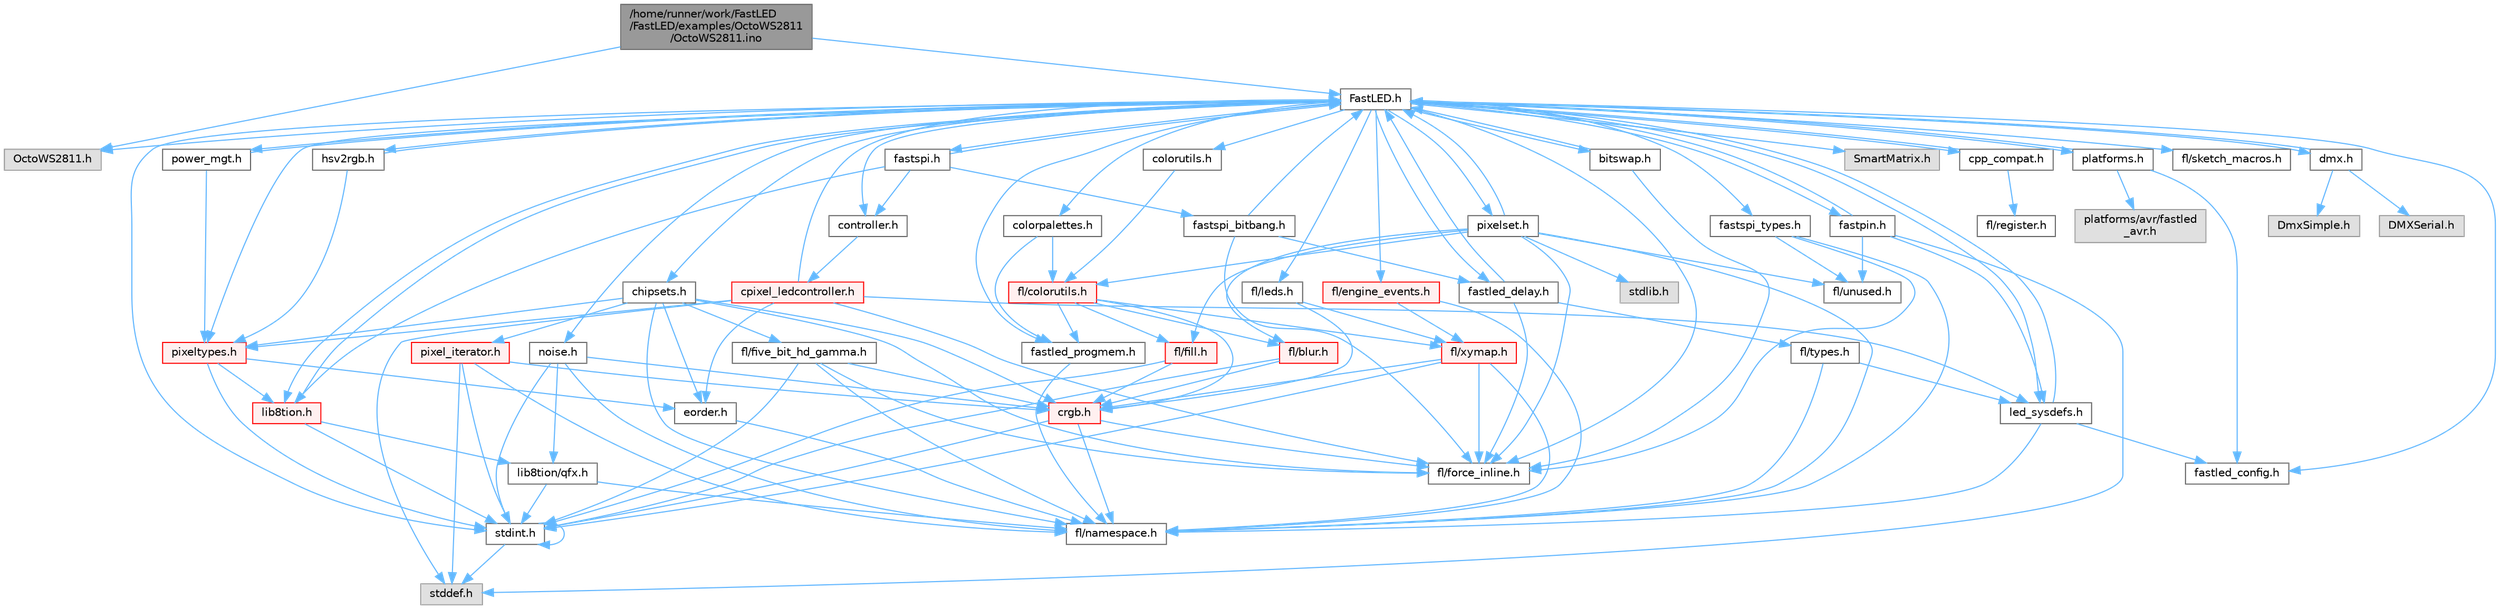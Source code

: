 digraph "/home/runner/work/FastLED/FastLED/examples/OctoWS2811/OctoWS2811.ino"
{
 // INTERACTIVE_SVG=YES
 // LATEX_PDF_SIZE
  bgcolor="transparent";
  edge [fontname=Helvetica,fontsize=10,labelfontname=Helvetica,labelfontsize=10];
  node [fontname=Helvetica,fontsize=10,shape=box,height=0.2,width=0.4];
  Node1 [id="Node000001",label="/home/runner/work/FastLED\l/FastLED/examples/OctoWS2811\l/OctoWS2811.ino",height=0.2,width=0.4,color="gray40", fillcolor="grey60", style="filled", fontcolor="black",tooltip=" "];
  Node1 -> Node2 [id="edge1_Node000001_Node000002",color="steelblue1",style="solid",tooltip=" "];
  Node2 [id="Node000002",label="OctoWS2811.h",height=0.2,width=0.4,color="grey60", fillcolor="#E0E0E0", style="filled",tooltip=" "];
  Node1 -> Node3 [id="edge2_Node000001_Node000003",color="steelblue1",style="solid",tooltip=" "];
  Node3 [id="Node000003",label="FastLED.h",height=0.2,width=0.4,color="grey40", fillcolor="white", style="filled",URL="$db/d97/_fast_l_e_d_8h.html",tooltip="central include file for FastLED, defines the CFastLED class/object"];
  Node3 -> Node4 [id="edge3_Node000003_Node000004",color="steelblue1",style="solid",tooltip=" "];
  Node4 [id="Node000004",label="stdint.h",height=0.2,width=0.4,color="grey40", fillcolor="white", style="filled",URL="$df/dd8/stdint_8h.html",tooltip=" "];
  Node4 -> Node5 [id="edge4_Node000004_Node000005",color="steelblue1",style="solid",tooltip=" "];
  Node5 [id="Node000005",label="stddef.h",height=0.2,width=0.4,color="grey60", fillcolor="#E0E0E0", style="filled",tooltip=" "];
  Node4 -> Node4 [id="edge5_Node000004_Node000004",color="steelblue1",style="solid",tooltip=" "];
  Node3 -> Node6 [id="edge6_Node000003_Node000006",color="steelblue1",style="solid",tooltip=" "];
  Node6 [id="Node000006",label="SmartMatrix.h",height=0.2,width=0.4,color="grey60", fillcolor="#E0E0E0", style="filled",tooltip=" "];
  Node3 -> Node2 [id="edge7_Node000003_Node000002",color="steelblue1",style="solid",tooltip=" "];
  Node3 -> Node7 [id="edge8_Node000003_Node000007",color="steelblue1",style="solid",tooltip=" "];
  Node7 [id="Node000007",label="fl/force_inline.h",height=0.2,width=0.4,color="grey40", fillcolor="white", style="filled",URL="$d4/d64/force__inline_8h.html",tooltip=" "];
  Node3 -> Node8 [id="edge9_Node000003_Node000008",color="steelblue1",style="solid",tooltip=" "];
  Node8 [id="Node000008",label="cpp_compat.h",height=0.2,width=0.4,color="grey40", fillcolor="white", style="filled",URL="$d9/d13/cpp__compat_8h.html",tooltip="Compatibility functions based on C++ version."];
  Node8 -> Node3 [id="edge10_Node000008_Node000003",color="steelblue1",style="solid",tooltip=" "];
  Node8 -> Node9 [id="edge11_Node000008_Node000009",color="steelblue1",style="solid",tooltip=" "];
  Node9 [id="Node000009",label="fl/register.h",height=0.2,width=0.4,color="grey40", fillcolor="white", style="filled",URL="$df/d80/register_8h.html",tooltip=" "];
  Node3 -> Node10 [id="edge12_Node000003_Node000010",color="steelblue1",style="solid",tooltip=" "];
  Node10 [id="Node000010",label="fastled_config.h",height=0.2,width=0.4,color="grey40", fillcolor="white", style="filled",URL="$d5/d11/fastled__config_8h.html",tooltip="Contains definitions that can be used to configure FastLED at compile time."];
  Node3 -> Node11 [id="edge13_Node000003_Node000011",color="steelblue1",style="solid",tooltip=" "];
  Node11 [id="Node000011",label="led_sysdefs.h",height=0.2,width=0.4,color="grey40", fillcolor="white", style="filled",URL="$d9/d3e/led__sysdefs_8h.html",tooltip="Determines which platform system definitions to include."];
  Node11 -> Node3 [id="edge14_Node000011_Node000003",color="steelblue1",style="solid",tooltip=" "];
  Node11 -> Node10 [id="edge15_Node000011_Node000010",color="steelblue1",style="solid",tooltip=" "];
  Node11 -> Node12 [id="edge16_Node000011_Node000012",color="steelblue1",style="solid",tooltip=" "];
  Node12 [id="Node000012",label="fl/namespace.h",height=0.2,width=0.4,color="grey40", fillcolor="white", style="filled",URL="$df/d2a/namespace_8h.html",tooltip="Implements the FastLED namespace macros."];
  Node3 -> Node13 [id="edge17_Node000003_Node000013",color="steelblue1",style="solid",tooltip=" "];
  Node13 [id="Node000013",label="fastled_delay.h",height=0.2,width=0.4,color="grey40", fillcolor="white", style="filled",URL="$d0/da8/fastled__delay_8h.html",tooltip="Utility functions and classes for managing delay cycles."];
  Node13 -> Node3 [id="edge18_Node000013_Node000003",color="steelblue1",style="solid",tooltip=" "];
  Node13 -> Node14 [id="edge19_Node000013_Node000014",color="steelblue1",style="solid",tooltip=" "];
  Node14 [id="Node000014",label="fl/types.h",height=0.2,width=0.4,color="grey40", fillcolor="white", style="filled",URL="$d7/da1/fl_2types_8h.html",tooltip=" "];
  Node14 -> Node12 [id="edge20_Node000014_Node000012",color="steelblue1",style="solid",tooltip=" "];
  Node14 -> Node11 [id="edge21_Node000014_Node000011",color="steelblue1",style="solid",tooltip=" "];
  Node13 -> Node7 [id="edge22_Node000013_Node000007",color="steelblue1",style="solid",tooltip=" "];
  Node3 -> Node15 [id="edge23_Node000003_Node000015",color="steelblue1",style="solid",tooltip=" "];
  Node15 [id="Node000015",label="bitswap.h",height=0.2,width=0.4,color="grey40", fillcolor="white", style="filled",URL="$de/ded/bitswap_8h.html",tooltip="Functions for doing a rotation of bits/bytes used by parallel output."];
  Node15 -> Node3 [id="edge24_Node000015_Node000003",color="steelblue1",style="solid",tooltip=" "];
  Node15 -> Node7 [id="edge25_Node000015_Node000007",color="steelblue1",style="solid",tooltip=" "];
  Node3 -> Node16 [id="edge26_Node000003_Node000016",color="steelblue1",style="solid",tooltip=" "];
  Node16 [id="Node000016",label="controller.h",height=0.2,width=0.4,color="grey40", fillcolor="white", style="filled",URL="$d2/dd9/controller_8h.html",tooltip="deprecated: base definitions used by led controllers for writing out led data"];
  Node16 -> Node17 [id="edge27_Node000016_Node000017",color="steelblue1",style="solid",tooltip=" "];
  Node17 [id="Node000017",label="cpixel_ledcontroller.h",height=0.2,width=0.4,color="red", fillcolor="#FFF0F0", style="filled",URL="$d9/d57/cpixel__ledcontroller_8h.html",tooltip="defines the templated version of the CLEDController class"];
  Node17 -> Node5 [id="edge28_Node000017_Node000005",color="steelblue1",style="solid",tooltip=" "];
  Node17 -> Node3 [id="edge29_Node000017_Node000003",color="steelblue1",style="solid",tooltip=" "];
  Node17 -> Node11 [id="edge30_Node000017_Node000011",color="steelblue1",style="solid",tooltip=" "];
  Node17 -> Node18 [id="edge31_Node000017_Node000018",color="steelblue1",style="solid",tooltip=" "];
  Node18 [id="Node000018",label="pixeltypes.h",height=0.2,width=0.4,color="red", fillcolor="#FFF0F0", style="filled",URL="$d2/dba/pixeltypes_8h.html",tooltip="Includes defintions for RGB and HSV pixels."];
  Node18 -> Node4 [id="edge32_Node000018_Node000004",color="steelblue1",style="solid",tooltip=" "];
  Node18 -> Node19 [id="edge33_Node000018_Node000019",color="steelblue1",style="solid",tooltip=" "];
  Node19 [id="Node000019",label="lib8tion.h",height=0.2,width=0.4,color="red", fillcolor="#FFF0F0", style="filled",URL="$df/da5/lib8tion_8h.html",tooltip="Fast, efficient 8-bit math functions specifically designed for high-performance LED programming."];
  Node19 -> Node3 [id="edge34_Node000019_Node000003",color="steelblue1",style="solid",tooltip=" "];
  Node19 -> Node4 [id="edge35_Node000019_Node000004",color="steelblue1",style="solid",tooltip=" "];
  Node19 -> Node22 [id="edge36_Node000019_Node000022",color="steelblue1",style="solid",tooltip=" "];
  Node22 [id="Node000022",label="lib8tion/qfx.h",height=0.2,width=0.4,color="grey40", fillcolor="white", style="filled",URL="$d2/d19/qfx_8h.html",tooltip=" "];
  Node22 -> Node4 [id="edge37_Node000022_Node000004",color="steelblue1",style="solid",tooltip=" "];
  Node22 -> Node12 [id="edge38_Node000022_Node000012",color="steelblue1",style="solid",tooltip=" "];
  Node18 -> Node51 [id="edge39_Node000018_Node000051",color="steelblue1",style="solid",tooltip=" "];
  Node51 [id="Node000051",label="eorder.h",height=0.2,width=0.4,color="grey40", fillcolor="white", style="filled",URL="$db/d07/eorder_8h.html",tooltip="Defines color channel ordering enumerations."];
  Node51 -> Node12 [id="edge40_Node000051_Node000012",color="steelblue1",style="solid",tooltip=" "];
  Node17 -> Node51 [id="edge41_Node000017_Node000051",color="steelblue1",style="solid",tooltip=" "];
  Node17 -> Node7 [id="edge42_Node000017_Node000007",color="steelblue1",style="solid",tooltip=" "];
  Node3 -> Node70 [id="edge43_Node000003_Node000070",color="steelblue1",style="solid",tooltip=" "];
  Node70 [id="Node000070",label="fastpin.h",height=0.2,width=0.4,color="grey40", fillcolor="white", style="filled",URL="$db/d65/fastpin_8h.html",tooltip="Class base definitions for defining fast pin access."];
  Node70 -> Node3 [id="edge44_Node000070_Node000003",color="steelblue1",style="solid",tooltip=" "];
  Node70 -> Node11 [id="edge45_Node000070_Node000011",color="steelblue1",style="solid",tooltip=" "];
  Node70 -> Node5 [id="edge46_Node000070_Node000005",color="steelblue1",style="solid",tooltip=" "];
  Node70 -> Node37 [id="edge47_Node000070_Node000037",color="steelblue1",style="solid",tooltip=" "];
  Node37 [id="Node000037",label="fl/unused.h",height=0.2,width=0.4,color="grey40", fillcolor="white", style="filled",URL="$d8/d4b/unused_8h.html",tooltip=" "];
  Node3 -> Node71 [id="edge48_Node000003_Node000071",color="steelblue1",style="solid",tooltip=" "];
  Node71 [id="Node000071",label="fastspi_types.h",height=0.2,width=0.4,color="grey40", fillcolor="white", style="filled",URL="$d2/ddb/fastspi__types_8h.html",tooltip="Data types and constants used by SPI interfaces."];
  Node71 -> Node7 [id="edge49_Node000071_Node000007",color="steelblue1",style="solid",tooltip=" "];
  Node71 -> Node12 [id="edge50_Node000071_Node000012",color="steelblue1",style="solid",tooltip=" "];
  Node71 -> Node37 [id="edge51_Node000071_Node000037",color="steelblue1",style="solid",tooltip=" "];
  Node3 -> Node72 [id="edge52_Node000003_Node000072",color="steelblue1",style="solid",tooltip=" "];
  Node72 [id="Node000072",label="dmx.h",height=0.2,width=0.4,color="grey40", fillcolor="white", style="filled",URL="$d3/de1/dmx_8h.html",tooltip="Defines the DMX512-based LED controllers."];
  Node72 -> Node3 [id="edge53_Node000072_Node000003",color="steelblue1",style="solid",tooltip=" "];
  Node72 -> Node73 [id="edge54_Node000072_Node000073",color="steelblue1",style="solid",tooltip=" "];
  Node73 [id="Node000073",label="DmxSimple.h",height=0.2,width=0.4,color="grey60", fillcolor="#E0E0E0", style="filled",tooltip=" "];
  Node72 -> Node74 [id="edge55_Node000072_Node000074",color="steelblue1",style="solid",tooltip=" "];
  Node74 [id="Node000074",label="DMXSerial.h",height=0.2,width=0.4,color="grey60", fillcolor="#E0E0E0", style="filled",tooltip=" "];
  Node3 -> Node75 [id="edge56_Node000003_Node000075",color="steelblue1",style="solid",tooltip=" "];
  Node75 [id="Node000075",label="platforms.h",height=0.2,width=0.4,color="grey40", fillcolor="white", style="filled",URL="$da/dc9/platforms_8h.html",tooltip="Determines which platforms headers to include."];
  Node75 -> Node3 [id="edge57_Node000075_Node000003",color="steelblue1",style="solid",tooltip=" "];
  Node75 -> Node10 [id="edge58_Node000075_Node000010",color="steelblue1",style="solid",tooltip=" "];
  Node75 -> Node76 [id="edge59_Node000075_Node000076",color="steelblue1",style="solid",tooltip=" "];
  Node76 [id="Node000076",label="platforms/avr/fastled\l_avr.h",height=0.2,width=0.4,color="grey60", fillcolor="#E0E0E0", style="filled",tooltip=" "];
  Node3 -> Node77 [id="edge60_Node000003_Node000077",color="steelblue1",style="solid",tooltip=" "];
  Node77 [id="Node000077",label="fastled_progmem.h",height=0.2,width=0.4,color="grey40", fillcolor="white", style="filled",URL="$df/dab/fastled__progmem_8h.html",tooltip="Wrapper definitions to allow seamless use of PROGMEM in environments that have it."];
  Node77 -> Node12 [id="edge61_Node000077_Node000012",color="steelblue1",style="solid",tooltip=" "];
  Node3 -> Node19 [id="edge62_Node000003_Node000019",color="steelblue1",style="solid",tooltip=" "];
  Node3 -> Node18 [id="edge63_Node000003_Node000018",color="steelblue1",style="solid",tooltip=" "];
  Node3 -> Node78 [id="edge64_Node000003_Node000078",color="steelblue1",style="solid",tooltip=" "];
  Node78 [id="Node000078",label="hsv2rgb.h",height=0.2,width=0.4,color="grey40", fillcolor="white", style="filled",URL="$de/d9a/hsv2rgb_8h.html",tooltip="Functions to convert from the HSV colorspace to the RGB colorspace."];
  Node78 -> Node3 [id="edge65_Node000078_Node000003",color="steelblue1",style="solid",tooltip=" "];
  Node78 -> Node18 [id="edge66_Node000078_Node000018",color="steelblue1",style="solid",tooltip=" "];
  Node3 -> Node79 [id="edge67_Node000003_Node000079",color="steelblue1",style="solid",tooltip=" "];
  Node79 [id="Node000079",label="colorutils.h",height=0.2,width=0.4,color="grey40", fillcolor="white", style="filled",URL="$d1/dfb/colorutils_8h.html",tooltip=" "];
  Node79 -> Node80 [id="edge68_Node000079_Node000080",color="steelblue1",style="solid",tooltip=" "];
  Node80 [id="Node000080",label="fl/colorutils.h",height=0.2,width=0.4,color="red", fillcolor="#FFF0F0", style="filled",URL="$d7/df9/fl_2colorutils_8h.html",tooltip="Utility functions for color fill, palettes, blending, and more."];
  Node80 -> Node45 [id="edge69_Node000080_Node000045",color="steelblue1",style="solid",tooltip=" "];
  Node45 [id="Node000045",label="crgb.h",height=0.2,width=0.4,color="red", fillcolor="#FFF0F0", style="filled",URL="$db/dd1/crgb_8h.html",tooltip="Defines the red, green, and blue (RGB) pixel struct."];
  Node45 -> Node4 [id="edge70_Node000045_Node000004",color="steelblue1",style="solid",tooltip=" "];
  Node45 -> Node12 [id="edge71_Node000045_Node000012",color="steelblue1",style="solid",tooltip=" "];
  Node45 -> Node7 [id="edge72_Node000045_Node000007",color="steelblue1",style="solid",tooltip=" "];
  Node80 -> Node77 [id="edge73_Node000080_Node000077",color="steelblue1",style="solid",tooltip=" "];
  Node80 -> Node81 [id="edge74_Node000080_Node000081",color="steelblue1",style="solid",tooltip=" "];
  Node81 [id="Node000081",label="fl/blur.h",height=0.2,width=0.4,color="red", fillcolor="#FFF0F0", style="filled",URL="$d4/df5/blur_8h.html",tooltip=" "];
  Node81 -> Node4 [id="edge75_Node000081_Node000004",color="steelblue1",style="solid",tooltip=" "];
  Node81 -> Node45 [id="edge76_Node000081_Node000045",color="steelblue1",style="solid",tooltip=" "];
  Node80 -> Node83 [id="edge77_Node000080_Node000083",color="steelblue1",style="solid",tooltip=" "];
  Node83 [id="Node000083",label="fl/fill.h",height=0.2,width=0.4,color="red", fillcolor="#FFF0F0", style="filled",URL="$d2/d78/fill_8h.html",tooltip=" "];
  Node83 -> Node45 [id="edge78_Node000083_Node000045",color="steelblue1",style="solid",tooltip=" "];
  Node83 -> Node4 [id="edge79_Node000083_Node000004",color="steelblue1",style="solid",tooltip=" "];
  Node80 -> Node67 [id="edge80_Node000080_Node000067",color="steelblue1",style="solid",tooltip=" "];
  Node67 [id="Node000067",label="fl/xymap.h",height=0.2,width=0.4,color="red", fillcolor="#FFF0F0", style="filled",URL="$da/d61/xymap_8h.html",tooltip=" "];
  Node67 -> Node4 [id="edge81_Node000067_Node000004",color="steelblue1",style="solid",tooltip=" "];
  Node67 -> Node45 [id="edge82_Node000067_Node000045",color="steelblue1",style="solid",tooltip=" "];
  Node67 -> Node7 [id="edge83_Node000067_Node000007",color="steelblue1",style="solid",tooltip=" "];
  Node67 -> Node12 [id="edge84_Node000067_Node000012",color="steelblue1",style="solid",tooltip=" "];
  Node3 -> Node84 [id="edge85_Node000003_Node000084",color="steelblue1",style="solid",tooltip=" "];
  Node84 [id="Node000084",label="pixelset.h",height=0.2,width=0.4,color="grey40", fillcolor="white", style="filled",URL="$d4/d46/pixelset_8h.html",tooltip="Declares classes for managing logical groups of LEDs."];
  Node84 -> Node7 [id="edge86_Node000084_Node000007",color="steelblue1",style="solid",tooltip=" "];
  Node84 -> Node12 [id="edge87_Node000084_Node000012",color="steelblue1",style="solid",tooltip=" "];
  Node84 -> Node37 [id="edge88_Node000084_Node000037",color="steelblue1",style="solid",tooltip=" "];
  Node84 -> Node80 [id="edge89_Node000084_Node000080",color="steelblue1",style="solid",tooltip=" "];
  Node84 -> Node83 [id="edge90_Node000084_Node000083",color="steelblue1",style="solid",tooltip=" "];
  Node84 -> Node81 [id="edge91_Node000084_Node000081",color="steelblue1",style="solid",tooltip=" "];
  Node84 -> Node3 [id="edge92_Node000084_Node000003",color="steelblue1",style="solid",tooltip=" "];
  Node84 -> Node34 [id="edge93_Node000084_Node000034",color="steelblue1",style="solid",tooltip=" "];
  Node34 [id="Node000034",label="stdlib.h",height=0.2,width=0.4,color="grey60", fillcolor="#E0E0E0", style="filled",tooltip=" "];
  Node3 -> Node85 [id="edge94_Node000003_Node000085",color="steelblue1",style="solid",tooltip=" "];
  Node85 [id="Node000085",label="colorpalettes.h",height=0.2,width=0.4,color="grey40", fillcolor="white", style="filled",URL="$dc/dcc/colorpalettes_8h.html",tooltip="Declarations for the predefined color palettes supplied by FastLED."];
  Node85 -> Node80 [id="edge95_Node000085_Node000080",color="steelblue1",style="solid",tooltip=" "];
  Node85 -> Node77 [id="edge96_Node000085_Node000077",color="steelblue1",style="solid",tooltip=" "];
  Node3 -> Node86 [id="edge97_Node000003_Node000086",color="steelblue1",style="solid",tooltip=" "];
  Node86 [id="Node000086",label="noise.h",height=0.2,width=0.4,color="grey40", fillcolor="white", style="filled",URL="$d1/d31/noise_8h.html",tooltip="Functions to generate and fill arrays with noise."];
  Node86 -> Node4 [id="edge98_Node000086_Node000004",color="steelblue1",style="solid",tooltip=" "];
  Node86 -> Node45 [id="edge99_Node000086_Node000045",color="steelblue1",style="solid",tooltip=" "];
  Node86 -> Node12 [id="edge100_Node000086_Node000012",color="steelblue1",style="solid",tooltip=" "];
  Node86 -> Node22 [id="edge101_Node000086_Node000022",color="steelblue1",style="solid",tooltip=" "];
  Node3 -> Node87 [id="edge102_Node000003_Node000087",color="steelblue1",style="solid",tooltip=" "];
  Node87 [id="Node000087",label="power_mgt.h",height=0.2,width=0.4,color="grey40", fillcolor="white", style="filled",URL="$dc/d5b/power__mgt_8h.html",tooltip="Functions to limit the power used by FastLED."];
  Node87 -> Node3 [id="edge103_Node000087_Node000003",color="steelblue1",style="solid",tooltip=" "];
  Node87 -> Node18 [id="edge104_Node000087_Node000018",color="steelblue1",style="solid",tooltip=" "];
  Node3 -> Node88 [id="edge105_Node000003_Node000088",color="steelblue1",style="solid",tooltip=" "];
  Node88 [id="Node000088",label="fastspi.h",height=0.2,width=0.4,color="grey40", fillcolor="white", style="filled",URL="$d6/ddc/fastspi_8h.html",tooltip="Serial peripheral interface (SPI) definitions per platform."];
  Node88 -> Node3 [id="edge106_Node000088_Node000003",color="steelblue1",style="solid",tooltip=" "];
  Node88 -> Node16 [id="edge107_Node000088_Node000016",color="steelblue1",style="solid",tooltip=" "];
  Node88 -> Node19 [id="edge108_Node000088_Node000019",color="steelblue1",style="solid",tooltip=" "];
  Node88 -> Node89 [id="edge109_Node000088_Node000089",color="steelblue1",style="solid",tooltip=" "];
  Node89 [id="Node000089",label="fastspi_bitbang.h",height=0.2,width=0.4,color="grey40", fillcolor="white", style="filled",URL="$d9/d8d/fastspi__bitbang_8h.html",tooltip="Software SPI (aka bit-banging) support."];
  Node89 -> Node3 [id="edge110_Node000089_Node000003",color="steelblue1",style="solid",tooltip=" "];
  Node89 -> Node13 [id="edge111_Node000089_Node000013",color="steelblue1",style="solid",tooltip=" "];
  Node89 -> Node7 [id="edge112_Node000089_Node000007",color="steelblue1",style="solid",tooltip=" "];
  Node3 -> Node90 [id="edge113_Node000003_Node000090",color="steelblue1",style="solid",tooltip=" "];
  Node90 [id="Node000090",label="chipsets.h",height=0.2,width=0.4,color="grey40", fillcolor="white", style="filled",URL="$db/d66/chipsets_8h.html",tooltip="Contains the bulk of the definitions for the various LED chipsets supported."];
  Node90 -> Node18 [id="edge114_Node000090_Node000018",color="steelblue1",style="solid",tooltip=" "];
  Node90 -> Node55 [id="edge115_Node000090_Node000055",color="steelblue1",style="solid",tooltip=" "];
  Node55 [id="Node000055",label="fl/five_bit_hd_gamma.h",height=0.2,width=0.4,color="grey40", fillcolor="white", style="filled",URL="$dc/d44/five__bit__hd__gamma_8h.html",tooltip="Declares functions for five-bit gamma correction."];
  Node55 -> Node4 [id="edge116_Node000055_Node000004",color="steelblue1",style="solid",tooltip=" "];
  Node55 -> Node45 [id="edge117_Node000055_Node000045",color="steelblue1",style="solid",tooltip=" "];
  Node55 -> Node7 [id="edge118_Node000055_Node000007",color="steelblue1",style="solid",tooltip=" "];
  Node55 -> Node12 [id="edge119_Node000055_Node000012",color="steelblue1",style="solid",tooltip=" "];
  Node90 -> Node7 [id="edge120_Node000090_Node000007",color="steelblue1",style="solid",tooltip=" "];
  Node90 -> Node57 [id="edge121_Node000090_Node000057",color="steelblue1",style="solid",tooltip=" "];
  Node57 [id="Node000057",label="pixel_iterator.h",height=0.2,width=0.4,color="red", fillcolor="#FFF0F0", style="filled",URL="$d8/d6c/pixel__iterator_8h.html",tooltip="Non-templated low level pixel data writing class."];
  Node57 -> Node5 [id="edge122_Node000057_Node000005",color="steelblue1",style="solid",tooltip=" "];
  Node57 -> Node4 [id="edge123_Node000057_Node000004",color="steelblue1",style="solid",tooltip=" "];
  Node57 -> Node12 [id="edge124_Node000057_Node000012",color="steelblue1",style="solid",tooltip=" "];
  Node57 -> Node45 [id="edge125_Node000057_Node000045",color="steelblue1",style="solid",tooltip=" "];
  Node90 -> Node45 [id="edge126_Node000090_Node000045",color="steelblue1",style="solid",tooltip=" "];
  Node90 -> Node51 [id="edge127_Node000090_Node000051",color="steelblue1",style="solid",tooltip=" "];
  Node90 -> Node12 [id="edge128_Node000090_Node000012",color="steelblue1",style="solid",tooltip=" "];
  Node3 -> Node59 [id="edge129_Node000003_Node000059",color="steelblue1",style="solid",tooltip=" "];
  Node59 [id="Node000059",label="fl/engine_events.h",height=0.2,width=0.4,color="red", fillcolor="#FFF0F0", style="filled",URL="$db/dc0/engine__events_8h.html",tooltip=" "];
  Node59 -> Node12 [id="edge130_Node000059_Node000012",color="steelblue1",style="solid",tooltip=" "];
  Node59 -> Node67 [id="edge131_Node000059_Node000067",color="steelblue1",style="solid",tooltip=" "];
  Node3 -> Node91 [id="edge132_Node000003_Node000091",color="steelblue1",style="solid",tooltip=" "];
  Node91 [id="Node000091",label="fl/leds.h",height=0.2,width=0.4,color="grey40", fillcolor="white", style="filled",URL="$da/d78/leds_8h.html",tooltip=" "];
  Node91 -> Node45 [id="edge133_Node000091_Node000045",color="steelblue1",style="solid",tooltip=" "];
  Node91 -> Node67 [id="edge134_Node000091_Node000067",color="steelblue1",style="solid",tooltip=" "];
  Node3 -> Node92 [id="edge135_Node000003_Node000092",color="steelblue1",style="solid",tooltip=" "];
  Node92 [id="Node000092",label="fl/sketch_macros.h",height=0.2,width=0.4,color="grey40", fillcolor="white", style="filled",URL="$d1/dbc/sketch__macros_8h.html",tooltip=" "];
}
